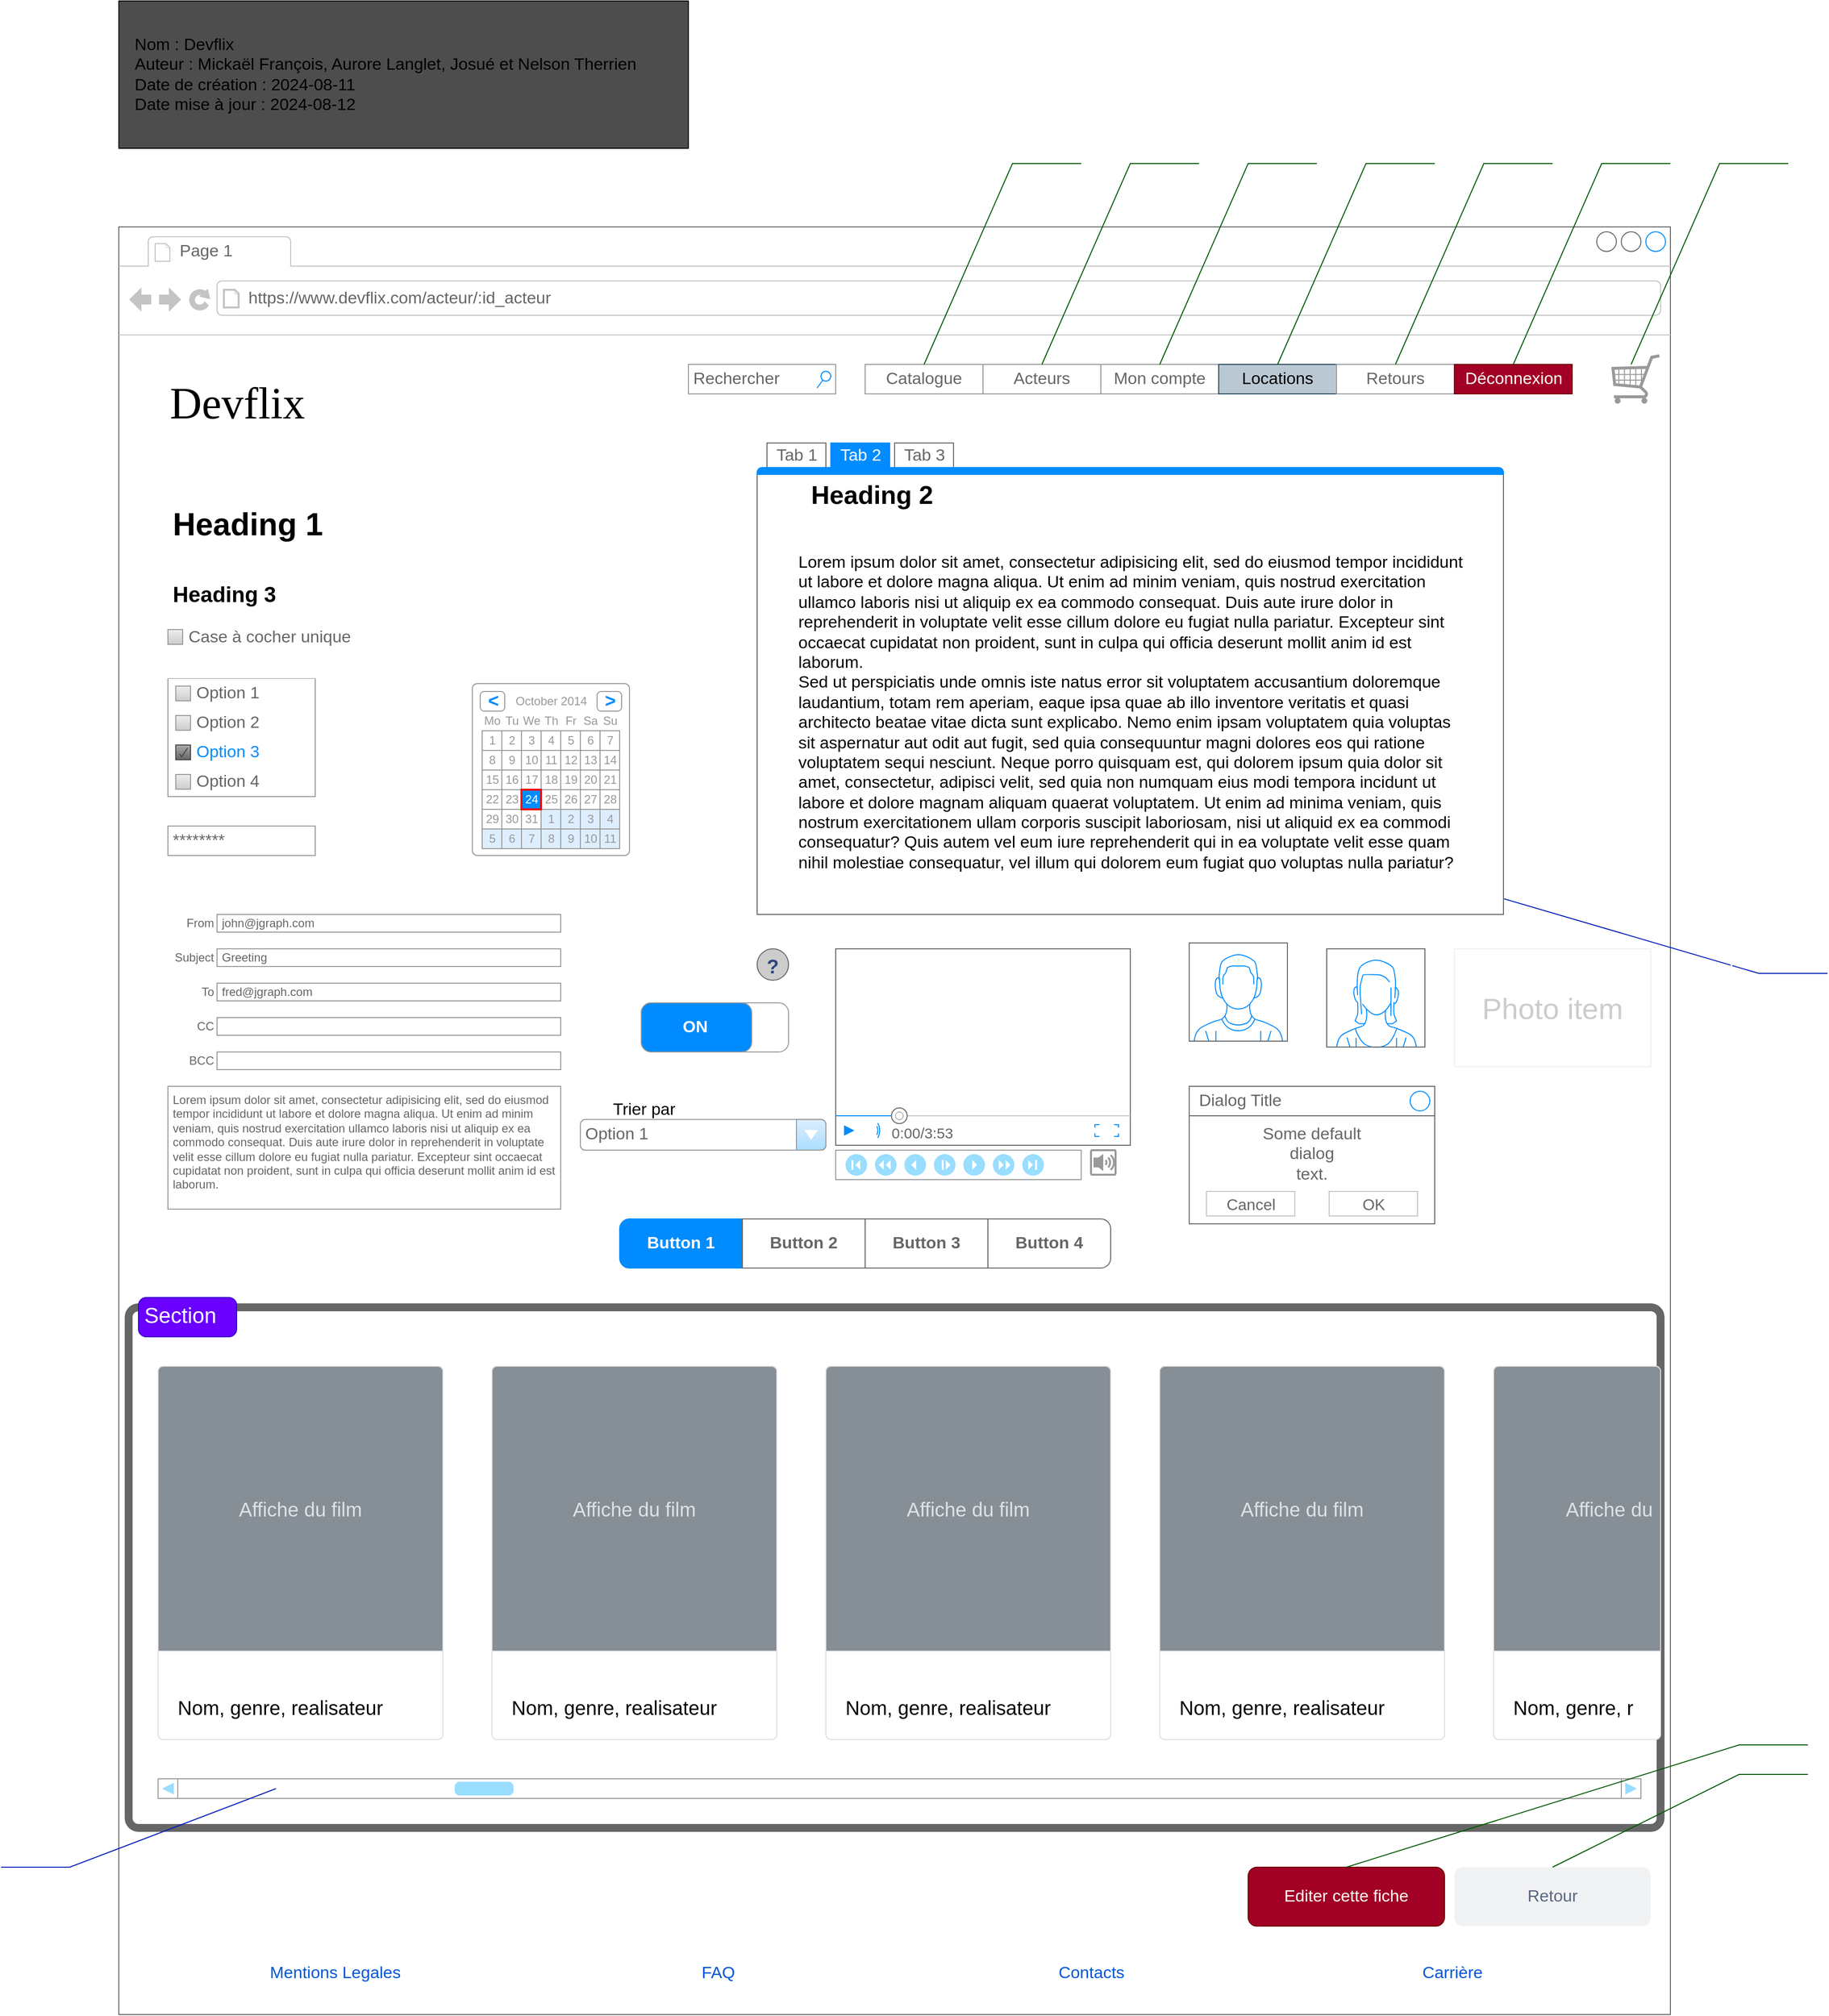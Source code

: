 <mxfile version="24.7.5">
  <diagram name="Page-1" id="BY2GdVJ9Qx3QBZno3a6H">
    <mxGraphModel dx="3034" dy="3536" grid="1" gridSize="10" guides="1" tooltips="1" connect="1" arrows="1" fold="1" page="1" pageScale="1" pageWidth="1600" pageHeight="900" math="0" shadow="0">
      <root>
        <mxCell id="0" />
        <mxCell id="1" parent="0" />
        <mxCell id="Mc8-L0GyPkzgZiNC3ZI8-2" value="" style="group;movable=0;resizable=0;rotatable=0;deletable=0;editable=0;locked=1;connectable=0;" parent="1" vertex="1" connectable="0">
          <mxGeometry x="-1430" y="-1690" width="1580" height="1820" as="geometry" />
        </mxCell>
        <mxCell id="cGPuWbrJMK2eRQ6o65dL-1" value="" style="strokeWidth=1;shadow=0;dashed=0;align=center;html=1;shape=mxgraph.mockup.containers.browserWindow;rSize=0;strokeColor=#666666;strokeColor2=#008cff;strokeColor3=#c4c4c4;mainText=,;recursiveResize=0;container=0;movable=1;resizable=1;rotatable=1;deletable=1;editable=1;locked=0;connectable=1;" parent="Mc8-L0GyPkzgZiNC3ZI8-2" vertex="1">
          <mxGeometry width="1580" height="1820" as="geometry" />
        </mxCell>
        <mxCell id="cGPuWbrJMK2eRQ6o65dL-4" value="Page 1" style="strokeWidth=1;shadow=0;dashed=0;align=center;html=1;shape=mxgraph.mockup.containers.anchor;fontSize=17;fontColor=#666666;align=left;whiteSpace=wrap;" parent="Mc8-L0GyPkzgZiNC3ZI8-2" vertex="1">
          <mxGeometry x="60" y="12" width="110" height="26" as="geometry" />
        </mxCell>
        <mxCell id="cGPuWbrJMK2eRQ6o65dL-5" value="https://www.devflix.com/acteur/:id_acteur" style="strokeWidth=1;shadow=0;dashed=0;align=center;html=1;shape=mxgraph.mockup.containers.anchor;rSize=0;fontSize=17;fontColor=#666666;align=left;" parent="Mc8-L0GyPkzgZiNC3ZI8-2" vertex="1">
          <mxGeometry x="130" y="60" width="340" height="26" as="geometry" />
        </mxCell>
        <mxCell id="cGPuWbrJMK2eRQ6o65dL-2" value="Devflix" style="text;html=1;points=[];align=left;verticalAlign=top;spacingTop=-4;fontSize=45;fontFamily=Verdana;" parent="1" vertex="1">
          <mxGeometry x="-1380" y="-1540" width="340" height="50" as="geometry" />
        </mxCell>
        <mxCell id="cGPuWbrJMK2eRQ6o65dL-13" value="Texte régulier" style="strokeWidth=1;shadow=0;dashed=0;align=left;html=1;shape=mxgraph.mockup.text.callout;linkText=;textSize=17;textColor=#666666;callDir=SE;callStyle=line;fontSize=17;fontColor=#ffffff;align=right;verticalAlign=bottom;strokeColor=#001DBC;fontFamily=Helvetica;fillColor=#0050ef;" parent="1" vertex="1">
          <mxGeometry x="-170" y="-1050" width="480" height="120" as="geometry" />
        </mxCell>
        <mxCell id="cGPuWbrJMK2eRQ6o65dL-15" value="Mentions Legales" style="fillColor=none;strokeColor=none;html=1;fontColor=#0057D8;align=center;verticalAlign=middle;fontStyle=0;fontSize=17;" parent="1" vertex="1">
          <mxGeometry x="-1335" y="50" width="250" height="75" as="geometry" />
        </mxCell>
        <mxCell id="cGPuWbrJMK2eRQ6o65dL-16" value="FAQ" style="fillColor=none;strokeColor=none;html=1;fontColor=#0057D8;align=center;verticalAlign=middle;fontStyle=0;fontSize=17;fontFamily=Helvetica;" parent="1" vertex="1">
          <mxGeometry x="-945" y="50" width="250" height="75" as="geometry" />
        </mxCell>
        <mxCell id="cGPuWbrJMK2eRQ6o65dL-17" value="Contacts" style="fillColor=none;strokeColor=none;html=1;fontColor=#0057D8;align=center;verticalAlign=middle;fontStyle=0;fontSize=17;fontFamily=Helvetica;" parent="1" vertex="1">
          <mxGeometry x="-565" y="50" width="250" height="75" as="geometry" />
        </mxCell>
        <mxCell id="cGPuWbrJMK2eRQ6o65dL-18" value="Carrière&amp;nbsp;" style="fillColor=none;strokeColor=none;html=1;fontColor=#0057D8;align=center;verticalAlign=middle;fontStyle=0;fontSize=17;fontFamily=Helvetica;" parent="1" vertex="1">
          <mxGeometry x="-195" y="50" width="250" height="75" as="geometry" />
        </mxCell>
        <mxCell id="cGPuWbrJMK2eRQ6o65dL-21" value="Retour" style="rounded=1;fillColor=#F1F2F4;strokeColor=none;html=1;whiteSpace=wrap;fontColor=#596780;align=center;verticalAlign=middle;fontStyle=0;fontSize=17;sketch=0;fontFamily=Helvetica;" parent="1" vertex="1">
          <mxGeometry x="-70" y="-20" width="200" height="60" as="geometry" />
        </mxCell>
        <mxCell id="cGPuWbrJMK2eRQ6o65dL-23" value="Editer cette fiche" style="rounded=1;fillColor=#a20025;strokeColor=#6F0000;html=1;whiteSpace=wrap;fontColor=#ffffff;align=center;verticalAlign=middle;fontStyle=0;fontSize=17;sketch=0;fontFamily=Helvetica;" parent="1" vertex="1">
          <mxGeometry x="-280" y="-20" width="200" height="60" as="geometry" />
        </mxCell>
        <mxCell id="cGPuWbrJMK2eRQ6o65dL-25" value="" style="shape=mxgraph.mockup.containers.marginRect;rectMarginTop=10;strokeColor=#666666;strokeWidth=8;rounded=1;arcSize=5;recursiveResize=0;html=1;whiteSpace=wrap;" parent="1" vertex="1">
          <mxGeometry x="-1420" y="-600" width="1560" height="540" as="geometry" />
        </mxCell>
        <mxCell id="cGPuWbrJMK2eRQ6o65dL-26" value="Section" style="shape=rect;strokeColor=#3700CC;fillColor=#6a00ff;strokeWidth=1;dashed=0;rounded=1;arcSize=20;fontSize=22;spacing=2;spacingTop=-2;align=left;autosize=1;spacingLeft=4;resizeWidth=0;resizeHeight=0;perimeter=none;html=1;whiteSpace=wrap;fontColor=#ffffff;" parent="cGPuWbrJMK2eRQ6o65dL-25" vertex="1">
          <mxGeometry x="10" width="100" height="40" as="geometry" />
        </mxCell>
        <mxCell id="cGPuWbrJMK2eRQ6o65dL-27" value="Nom, genre, realisateur" style="html=1;shadow=0;dashed=0;shape=mxgraph.bootstrap.rrect;rSize=5;strokeColor=#DFDFDF;html=1;whiteSpace=wrap;fillColor=#ffffff;fontColor=#000000;verticalAlign=bottom;align=left;spacing=20;fontSize=20;" parent="cGPuWbrJMK2eRQ6o65dL-25" vertex="1">
          <mxGeometry x="30" y="70" width="290" height="380" as="geometry" />
        </mxCell>
        <mxCell id="cGPuWbrJMK2eRQ6o65dL-28" value="Affiche du film" style="html=1;shadow=0;dashed=0;shape=mxgraph.bootstrap.topButton;rSize=5;perimeter=none;whiteSpace=wrap;fillColor=#868E96;strokeColor=#DFDFDF;fontColor=#DEE2E6;resizeWidth=1;fontSize=20;" parent="cGPuWbrJMK2eRQ6o65dL-27" vertex="1">
          <mxGeometry width="290" height="290" relative="1" as="geometry" />
        </mxCell>
        <mxCell id="cGPuWbrJMK2eRQ6o65dL-29" value="Nom, genre, realisateur" style="html=1;shadow=0;dashed=0;shape=mxgraph.bootstrap.rrect;rSize=5;strokeColor=#DFDFDF;html=1;whiteSpace=wrap;fillColor=#ffffff;fontColor=#000000;verticalAlign=bottom;align=left;spacing=20;fontSize=20;" parent="cGPuWbrJMK2eRQ6o65dL-25" vertex="1">
          <mxGeometry x="370" y="70" width="290" height="380" as="geometry" />
        </mxCell>
        <mxCell id="cGPuWbrJMK2eRQ6o65dL-30" value="Affiche du film" style="html=1;shadow=0;dashed=0;shape=mxgraph.bootstrap.topButton;rSize=5;perimeter=none;whiteSpace=wrap;fillColor=#868E96;strokeColor=#DFDFDF;fontColor=#DEE2E6;resizeWidth=1;fontSize=20;" parent="cGPuWbrJMK2eRQ6o65dL-29" vertex="1">
          <mxGeometry width="290" height="290" relative="1" as="geometry" />
        </mxCell>
        <mxCell id="cGPuWbrJMK2eRQ6o65dL-31" value="Nom, genre, r" style="html=1;shadow=0;dashed=0;shape=mxgraph.bootstrap.rrect;rSize=5;strokeColor=#DFDFDF;html=1;whiteSpace=wrap;fillColor=#ffffff;fontColor=#000000;verticalAlign=bottom;align=left;spacing=20;fontSize=20;" parent="cGPuWbrJMK2eRQ6o65dL-25" vertex="1">
          <mxGeometry x="1390" y="70" width="170" height="380" as="geometry" />
        </mxCell>
        <mxCell id="cGPuWbrJMK2eRQ6o65dL-32" value="&amp;nbsp; &amp;nbsp; &amp;nbsp; &amp;nbsp; &amp;nbsp; &amp;nbsp; Affiche du" style="html=1;shadow=0;dashed=0;shape=mxgraph.bootstrap.topButton;rSize=5;perimeter=none;whiteSpace=wrap;fillColor=#868E96;strokeColor=#DFDFDF;fontColor=#DEE2E6;resizeWidth=1;fontSize=20;" parent="cGPuWbrJMK2eRQ6o65dL-31" vertex="1">
          <mxGeometry width="170.0" height="290" relative="1" as="geometry" />
        </mxCell>
        <mxCell id="cGPuWbrJMK2eRQ6o65dL-33" value="Nom, genre, realisateur" style="html=1;shadow=0;dashed=0;shape=mxgraph.bootstrap.rrect;rSize=5;strokeColor=#DFDFDF;html=1;whiteSpace=wrap;fillColor=#ffffff;fontColor=#000000;verticalAlign=bottom;align=left;spacing=20;fontSize=20;" parent="cGPuWbrJMK2eRQ6o65dL-25" vertex="1">
          <mxGeometry x="710" y="70" width="290" height="380" as="geometry" />
        </mxCell>
        <mxCell id="cGPuWbrJMK2eRQ6o65dL-34" value="Affiche du film" style="html=1;shadow=0;dashed=0;shape=mxgraph.bootstrap.topButton;rSize=5;perimeter=none;whiteSpace=wrap;fillColor=#868E96;strokeColor=#DFDFDF;fontColor=#DEE2E6;resizeWidth=1;fontSize=20;" parent="cGPuWbrJMK2eRQ6o65dL-33" vertex="1">
          <mxGeometry width="290" height="290" relative="1" as="geometry" />
        </mxCell>
        <mxCell id="cGPuWbrJMK2eRQ6o65dL-35" value="Nom, genre, realisateur" style="html=1;shadow=0;dashed=0;shape=mxgraph.bootstrap.rrect;rSize=5;strokeColor=#DFDFDF;html=1;whiteSpace=wrap;fillColor=#ffffff;fontColor=#000000;verticalAlign=bottom;align=left;spacing=20;fontSize=20;" parent="cGPuWbrJMK2eRQ6o65dL-25" vertex="1">
          <mxGeometry x="1050" y="70" width="290" height="380" as="geometry" />
        </mxCell>
        <mxCell id="cGPuWbrJMK2eRQ6o65dL-36" value="Affiche du film" style="html=1;shadow=0;dashed=0;shape=mxgraph.bootstrap.topButton;rSize=5;perimeter=none;whiteSpace=wrap;fillColor=#868E96;strokeColor=#DFDFDF;fontColor=#DEE2E6;resizeWidth=1;fontSize=20;" parent="cGPuWbrJMK2eRQ6o65dL-35" vertex="1">
          <mxGeometry width="290" height="290" relative="1" as="geometry" />
        </mxCell>
        <mxCell id="cGPuWbrJMK2eRQ6o65dL-48" value="" style="verticalLabelPosition=bottom;shadow=0;dashed=0;align=center;html=1;verticalAlign=top;strokeWidth=1;shape=mxgraph.mockup.navigation.scrollBar;strokeColor=#999999;barPos=20;fillColor2=#99ddff;strokeColor2=none;" parent="cGPuWbrJMK2eRQ6o65dL-25" vertex="1">
          <mxGeometry x="30" y="490" width="1510" height="151" as="geometry" />
        </mxCell>
        <mxCell id="cGPuWbrJMK2eRQ6o65dL-40" value="C8" style="strokeWidth=1;shadow=0;dashed=0;align=center;html=1;shape=mxgraph.mockup.text.callout;linkText=;textSize=17;textColor=#666666;callDir=NE;callStyle=line;fontSize=17;align=right;verticalAlign=top;strokeColor=#005700;fillColor=#008a00;fontColor=#ffffff;" parent="1" vertex="1">
          <mxGeometry x="30" y="-140" width="260" height="120" as="geometry" />
        </mxCell>
        <mxCell id="cGPuWbrJMK2eRQ6o65dL-41" value="C36" style="strokeWidth=1;shadow=0;dashed=0;align=center;html=1;shape=mxgraph.mockup.text.callout;linkText=;textSize=17;textColor=#666666;callDir=NE;callStyle=line;fontSize=17;align=right;verticalAlign=top;strokeColor=#005700;fillColor=#008a00;fontColor=#ffffff;" parent="1" vertex="1">
          <mxGeometry x="-180" y="-170" width="470" height="150" as="geometry" />
        </mxCell>
        <mxCell id="cGPuWbrJMK2eRQ6o65dL-44" value="Scrolling&lt;div&gt;horizontale&amp;nbsp;&lt;/div&gt;" style="strokeWidth=1;shadow=0;dashed=0;align=center;html=1;shape=mxgraph.mockup.text.callout;linkText=;textSize=17;textColor=#666666;callDir=SW;callStyle=line;fontSize=17;fontColor=#ffffff;align=left;verticalAlign=bottom;strokeColor=#001DBC;fillColor=#0050ef;" parent="1" vertex="1">
          <mxGeometry x="-1550" y="-100" width="280" height="80" as="geometry" />
        </mxCell>
        <mxCell id="cGPuWbrJMK2eRQ6o65dL-46" value="&lt;font style=&quot;font-size: 32px;&quot;&gt;Heading 1&lt;/font&gt;" style="text;align=left;fontStyle=1;verticalAlign=middle;spacingLeft=3;spacingRight=3;strokeColor=none;rotatable=0;points=[[0,0.5],[1,0.5]];portConstraint=eastwest;html=1;fontSize=26;" parent="1" vertex="1">
          <mxGeometry x="-1380" y="-1400" width="230" height="26" as="geometry" />
        </mxCell>
        <mxCell id="cGPuWbrJMK2eRQ6o65dL-47" value="&lt;font style=&quot;font-size: 22px;&quot;&gt;Heading 3&lt;/font&gt;" style="text;align=left;fontStyle=1;verticalAlign=middle;spacingLeft=3;spacingRight=3;strokeColor=none;rotatable=0;points=[[0,0.5],[1,0.5]];portConstraint=eastwest;html=1;fontSize=26;" parent="1" vertex="1">
          <mxGeometry x="-1380" y="-1330" width="230" height="26" as="geometry" />
        </mxCell>
        <mxCell id="cGPuWbrJMK2eRQ6o65dL-51" value="Case à cocher unique" style="strokeWidth=1;shadow=0;dashed=0;align=center;html=1;shape=mxgraph.mockup.forms.rrect;rSize=0;fillColor=#eeeeee;strokeColor=#999999;gradientColor=#cccccc;align=left;spacingLeft=4;fontSize=17;fontColor=#666666;labelPosition=right;" parent="1" vertex="1">
          <mxGeometry x="-1380" y="-1280" width="15" height="15" as="geometry" />
        </mxCell>
        <mxCell id="cGPuWbrJMK2eRQ6o65dL-53" value="" style="swimlane;strokeColor=#999999;swimlaneFillColor=#FFFFFF;fillColor=#ffffff;fontColor=#666666;fontStyle=0;childLayout=stackLayout;horizontal=1;startSize=0;horizontalStack=0;resizeParent=1;resizeParentMax=0;resizeLast=0;collapsible=0;marginBottom=0;whiteSpace=wrap;html=1;" parent="1" vertex="1">
          <mxGeometry x="-1380" y="-1230" width="150" height="120" as="geometry" />
        </mxCell>
        <mxCell id="cGPuWbrJMK2eRQ6o65dL-54" value="Option 1" style="text;strokeColor=none;align=left;verticalAlign=middle;spacingLeft=27;spacingRight=10;overflow=hidden;points=[[0,0.5],[1,0.5]];portConstraint=eastwest;rotatable=0;whiteSpace=wrap;html=1;fillColor=none;fontColor=inherit;fontSize=17;" parent="cGPuWbrJMK2eRQ6o65dL-53" vertex="1">
          <mxGeometry width="150" height="30" as="geometry" />
        </mxCell>
        <mxCell id="cGPuWbrJMK2eRQ6o65dL-55" value="" style="resizable=0;fillColor=#EEEEEE;strokeColor=#999999;gradientColor=#cccccc;html=1;" parent="cGPuWbrJMK2eRQ6o65dL-54" vertex="1">
          <mxGeometry y="0.5" width="15" height="15" relative="1" as="geometry">
            <mxPoint x="8" y="-7.5" as="offset" />
          </mxGeometry>
        </mxCell>
        <mxCell id="cGPuWbrJMK2eRQ6o65dL-56" value="Option 2" style="text;strokeColor=none;align=left;verticalAlign=middle;spacingLeft=27;spacingRight=10;overflow=hidden;points=[[0,0.5],[1,0.5]];portConstraint=eastwest;rotatable=0;whiteSpace=wrap;html=1;rSize=5;fillColor=none;fontColor=inherit;fontSize=17;" parent="cGPuWbrJMK2eRQ6o65dL-53" vertex="1">
          <mxGeometry y="30" width="150" height="30" as="geometry" />
        </mxCell>
        <mxCell id="cGPuWbrJMK2eRQ6o65dL-57" value="" style="resizable=0;fillColor=#EEEEEE;strokeColor=#999999;gradientColor=#cccccc;html=1;" parent="cGPuWbrJMK2eRQ6o65dL-56" vertex="1">
          <mxGeometry y="0.5" width="15" height="15" relative="1" as="geometry">
            <mxPoint x="8" y="-7.5" as="offset" />
          </mxGeometry>
        </mxCell>
        <mxCell id="cGPuWbrJMK2eRQ6o65dL-58" value="Option 3" style="text;strokeColor=none;align=left;verticalAlign=middle;spacingLeft=27;spacingRight=10;overflow=hidden;points=[[0,0.5],[1,0.5]];portConstraint=eastwest;rotatable=0;whiteSpace=wrap;html=1;rSize=5;fillColor=none;fontColor=#008CFF;fontSize=17;" parent="cGPuWbrJMK2eRQ6o65dL-53" vertex="1">
          <mxGeometry y="60" width="150" height="30" as="geometry" />
        </mxCell>
        <mxCell id="cGPuWbrJMK2eRQ6o65dL-59" value="" style="shape=mxgraph.mockup.forms.checkbox;resizable=0;fillColor=#AAAAAA;gradientColor=#666666;strokeColor=#444444;html=1;" parent="cGPuWbrJMK2eRQ6o65dL-58" vertex="1">
          <mxGeometry y="0.5" width="15" height="15" relative="1" as="geometry">
            <mxPoint x="8" y="-7.5" as="offset" />
          </mxGeometry>
        </mxCell>
        <mxCell id="cGPuWbrJMK2eRQ6o65dL-60" value="Option 4" style="text;strokeColor=none;align=left;verticalAlign=middle;spacingLeft=27;spacingRight=10;overflow=hidden;points=[[0,0.5],[1,0.5]];portConstraint=eastwest;rotatable=0;whiteSpace=wrap;html=1;fillColor=none;fontColor=inherit;fontSize=17;" parent="cGPuWbrJMK2eRQ6o65dL-53" vertex="1">
          <mxGeometry y="90" width="150" height="30" as="geometry" />
        </mxCell>
        <mxCell id="cGPuWbrJMK2eRQ6o65dL-61" value="" style="resizable=0;fillColor=#EEEEEE;strokeColor=#999999;gradientColor=#cccccc;html=1;" parent="cGPuWbrJMK2eRQ6o65dL-60" vertex="1">
          <mxGeometry y="0.5" width="15" height="15" relative="1" as="geometry">
            <mxPoint x="8" y="-7.5" as="offset" />
          </mxGeometry>
        </mxCell>
        <mxCell id="cGPuWbrJMK2eRQ6o65dL-62" value="********" style="strokeWidth=1;shadow=0;dashed=0;align=center;html=1;shape=mxgraph.mockup.forms.pwField;strokeColor=#999999;mainText=;align=left;fontColor=#666666;fontSize=17;spacingLeft=3;" parent="1" vertex="1">
          <mxGeometry x="-1380" y="-1080" width="150" height="30" as="geometry" />
        </mxCell>
        <mxCell id="cGPuWbrJMK2eRQ6o65dL-78" value="" style="strokeWidth=1;shadow=0;dashed=0;align=center;html=1;shape=mxgraph.mockup.forms.rrect;rSize=5;strokeColor=#999999;fillColor=#ffffff;" parent="1" vertex="1">
          <mxGeometry x="-1070" y="-1225" width="160" height="175" as="geometry" />
        </mxCell>
        <mxCell id="cGPuWbrJMK2eRQ6o65dL-79" value="October 2014" style="strokeWidth=1;shadow=0;dashed=0;align=center;html=1;shape=mxgraph.mockup.forms.anchor;fontColor=#999999;" parent="cGPuWbrJMK2eRQ6o65dL-78" vertex="1">
          <mxGeometry x="30" y="8" width="100" height="20" as="geometry" />
        </mxCell>
        <mxCell id="cGPuWbrJMK2eRQ6o65dL-80" value="&lt;" style="strokeWidth=1;shadow=0;dashed=0;align=center;html=1;shape=mxgraph.mockup.forms.rrect;rSize=4;strokeColor=#999999;fontColor=#008cff;fontSize=19;fontStyle=1;" parent="cGPuWbrJMK2eRQ6o65dL-78" vertex="1">
          <mxGeometry x="8" y="8" width="25" height="20" as="geometry" />
        </mxCell>
        <mxCell id="cGPuWbrJMK2eRQ6o65dL-81" value="&gt;" style="strokeWidth=1;shadow=0;dashed=0;align=center;html=1;shape=mxgraph.mockup.forms.rrect;rSize=4;strokeColor=#999999;fontColor=#008cff;fontSize=19;fontStyle=1;" parent="cGPuWbrJMK2eRQ6o65dL-78" vertex="1">
          <mxGeometry x="127" y="8" width="25" height="20" as="geometry" />
        </mxCell>
        <mxCell id="cGPuWbrJMK2eRQ6o65dL-82" value="Mo" style="strokeWidth=1;shadow=0;dashed=0;align=center;html=1;shape=mxgraph.mockup.forms.anchor;fontColor=#999999;" parent="cGPuWbrJMK2eRQ6o65dL-78" vertex="1">
          <mxGeometry x="10" y="28" width="20" height="20" as="geometry" />
        </mxCell>
        <mxCell id="cGPuWbrJMK2eRQ6o65dL-83" value="Tu" style="strokeWidth=1;shadow=0;dashed=0;align=center;html=1;shape=mxgraph.mockup.forms.anchor;fontColor=#999999;" parent="cGPuWbrJMK2eRQ6o65dL-78" vertex="1">
          <mxGeometry x="30" y="28" width="20" height="20" as="geometry" />
        </mxCell>
        <mxCell id="cGPuWbrJMK2eRQ6o65dL-84" value="We" style="strokeWidth=1;shadow=0;dashed=0;align=center;html=1;shape=mxgraph.mockup.forms.anchor;fontColor=#999999;" parent="cGPuWbrJMK2eRQ6o65dL-78" vertex="1">
          <mxGeometry x="50" y="28" width="20" height="20" as="geometry" />
        </mxCell>
        <mxCell id="cGPuWbrJMK2eRQ6o65dL-85" value="Th" style="strokeWidth=1;shadow=0;dashed=0;align=center;html=1;shape=mxgraph.mockup.forms.anchor;fontColor=#999999;" parent="cGPuWbrJMK2eRQ6o65dL-78" vertex="1">
          <mxGeometry x="70" y="28" width="20" height="20" as="geometry" />
        </mxCell>
        <mxCell id="cGPuWbrJMK2eRQ6o65dL-86" value="Fr" style="strokeWidth=1;shadow=0;dashed=0;align=center;html=1;shape=mxgraph.mockup.forms.anchor;fontColor=#999999;" parent="cGPuWbrJMK2eRQ6o65dL-78" vertex="1">
          <mxGeometry x="90" y="28" width="20" height="20" as="geometry" />
        </mxCell>
        <mxCell id="cGPuWbrJMK2eRQ6o65dL-87" value="Sa" style="strokeWidth=1;shadow=0;dashed=0;align=center;html=1;shape=mxgraph.mockup.forms.anchor;fontColor=#999999;" parent="cGPuWbrJMK2eRQ6o65dL-78" vertex="1">
          <mxGeometry x="110" y="28" width="20" height="20" as="geometry" />
        </mxCell>
        <mxCell id="cGPuWbrJMK2eRQ6o65dL-88" value="Su" style="strokeWidth=1;shadow=0;dashed=0;align=center;html=1;shape=mxgraph.mockup.forms.anchor;fontColor=#999999;" parent="cGPuWbrJMK2eRQ6o65dL-78" vertex="1">
          <mxGeometry x="130" y="28" width="20" height="20" as="geometry" />
        </mxCell>
        <mxCell id="cGPuWbrJMK2eRQ6o65dL-89" value="1" style="strokeWidth=1;shadow=0;dashed=0;align=center;html=1;shape=mxgraph.mockup.forms.rrect;rSize=0;strokeColor=#999999;fontColor=#999999;" parent="cGPuWbrJMK2eRQ6o65dL-78" vertex="1">
          <mxGeometry x="10" y="48" width="20" height="20" as="geometry" />
        </mxCell>
        <mxCell id="cGPuWbrJMK2eRQ6o65dL-90" value="2" style="strokeWidth=1;shadow=0;dashed=0;align=center;html=1;shape=mxgraph.mockup.forms.rrect;rSize=0;strokeColor=#999999;fontColor=#999999;" parent="cGPuWbrJMK2eRQ6o65dL-78" vertex="1">
          <mxGeometry x="30" y="48" width="20" height="20" as="geometry" />
        </mxCell>
        <mxCell id="cGPuWbrJMK2eRQ6o65dL-91" value="3" style="strokeWidth=1;shadow=0;dashed=0;align=center;html=1;shape=mxgraph.mockup.forms.rrect;rSize=0;strokeColor=#999999;fontColor=#999999;" parent="cGPuWbrJMK2eRQ6o65dL-78" vertex="1">
          <mxGeometry x="50" y="48" width="20" height="20" as="geometry" />
        </mxCell>
        <mxCell id="cGPuWbrJMK2eRQ6o65dL-92" value="4" style="strokeWidth=1;shadow=0;dashed=0;align=center;html=1;shape=mxgraph.mockup.forms.rrect;rSize=0;strokeColor=#999999;fontColor=#999999;" parent="cGPuWbrJMK2eRQ6o65dL-78" vertex="1">
          <mxGeometry x="70" y="48" width="20" height="20" as="geometry" />
        </mxCell>
        <mxCell id="cGPuWbrJMK2eRQ6o65dL-93" value="5" style="strokeWidth=1;shadow=0;dashed=0;align=center;html=1;shape=mxgraph.mockup.forms.rrect;rSize=0;strokeColor=#999999;fontColor=#999999;" parent="cGPuWbrJMK2eRQ6o65dL-78" vertex="1">
          <mxGeometry x="90" y="48" width="20" height="20" as="geometry" />
        </mxCell>
        <mxCell id="cGPuWbrJMK2eRQ6o65dL-94" value="6" style="strokeWidth=1;shadow=0;dashed=0;align=center;html=1;shape=mxgraph.mockup.forms.rrect;rSize=0;strokeColor=#999999;fontColor=#999999;" parent="cGPuWbrJMK2eRQ6o65dL-78" vertex="1">
          <mxGeometry x="110" y="48" width="20" height="20" as="geometry" />
        </mxCell>
        <mxCell id="cGPuWbrJMK2eRQ6o65dL-95" value="7" style="strokeWidth=1;shadow=0;dashed=0;align=center;html=1;shape=mxgraph.mockup.forms.rrect;rSize=0;strokeColor=#999999;fontColor=#999999;" parent="cGPuWbrJMK2eRQ6o65dL-78" vertex="1">
          <mxGeometry x="130" y="48" width="20" height="20" as="geometry" />
        </mxCell>
        <mxCell id="cGPuWbrJMK2eRQ6o65dL-96" value="8" style="strokeWidth=1;shadow=0;dashed=0;align=center;html=1;shape=mxgraph.mockup.forms.rrect;rSize=0;strokeColor=#999999;fontColor=#999999;" parent="cGPuWbrJMK2eRQ6o65dL-78" vertex="1">
          <mxGeometry x="10" y="68" width="20" height="20" as="geometry" />
        </mxCell>
        <mxCell id="cGPuWbrJMK2eRQ6o65dL-97" value="9" style="strokeWidth=1;shadow=0;dashed=0;align=center;html=1;shape=mxgraph.mockup.forms.rrect;rSize=0;strokeColor=#999999;fontColor=#999999;" parent="cGPuWbrJMK2eRQ6o65dL-78" vertex="1">
          <mxGeometry x="30" y="68" width="20" height="20" as="geometry" />
        </mxCell>
        <mxCell id="cGPuWbrJMK2eRQ6o65dL-98" value="10" style="strokeWidth=1;shadow=0;dashed=0;align=center;html=1;shape=mxgraph.mockup.forms.rrect;rSize=0;strokeColor=#999999;fontColor=#999999;" parent="cGPuWbrJMK2eRQ6o65dL-78" vertex="1">
          <mxGeometry x="50" y="68" width="20" height="20" as="geometry" />
        </mxCell>
        <mxCell id="cGPuWbrJMK2eRQ6o65dL-99" value="11" style="strokeWidth=1;shadow=0;dashed=0;align=center;html=1;shape=mxgraph.mockup.forms.rrect;rSize=0;strokeColor=#999999;fontColor=#999999;" parent="cGPuWbrJMK2eRQ6o65dL-78" vertex="1">
          <mxGeometry x="70" y="68" width="20" height="20" as="geometry" />
        </mxCell>
        <mxCell id="cGPuWbrJMK2eRQ6o65dL-100" value="12" style="strokeWidth=1;shadow=0;dashed=0;align=center;html=1;shape=mxgraph.mockup.forms.rrect;rSize=0;strokeColor=#999999;fontColor=#999999;" parent="cGPuWbrJMK2eRQ6o65dL-78" vertex="1">
          <mxGeometry x="90" y="68" width="20" height="20" as="geometry" />
        </mxCell>
        <mxCell id="cGPuWbrJMK2eRQ6o65dL-101" value="13" style="strokeWidth=1;shadow=0;dashed=0;align=center;html=1;shape=mxgraph.mockup.forms.rrect;rSize=0;strokeColor=#999999;fontColor=#999999;" parent="cGPuWbrJMK2eRQ6o65dL-78" vertex="1">
          <mxGeometry x="110" y="68" width="20" height="20" as="geometry" />
        </mxCell>
        <mxCell id="cGPuWbrJMK2eRQ6o65dL-102" value="14" style="strokeWidth=1;shadow=0;dashed=0;align=center;html=1;shape=mxgraph.mockup.forms.rrect;rSize=0;strokeColor=#999999;fontColor=#999999;" parent="cGPuWbrJMK2eRQ6o65dL-78" vertex="1">
          <mxGeometry x="130" y="68" width="20" height="20" as="geometry" />
        </mxCell>
        <mxCell id="cGPuWbrJMK2eRQ6o65dL-103" value="15" style="strokeWidth=1;shadow=0;dashed=0;align=center;html=1;shape=mxgraph.mockup.forms.rrect;rSize=0;strokeColor=#999999;fontColor=#999999;" parent="cGPuWbrJMK2eRQ6o65dL-78" vertex="1">
          <mxGeometry x="10" y="88" width="20" height="20" as="geometry" />
        </mxCell>
        <mxCell id="cGPuWbrJMK2eRQ6o65dL-104" value="16" style="strokeWidth=1;shadow=0;dashed=0;align=center;html=1;shape=mxgraph.mockup.forms.rrect;rSize=0;strokeColor=#999999;fontColor=#999999;" parent="cGPuWbrJMK2eRQ6o65dL-78" vertex="1">
          <mxGeometry x="30" y="88" width="20" height="20" as="geometry" />
        </mxCell>
        <mxCell id="cGPuWbrJMK2eRQ6o65dL-105" value="17" style="strokeWidth=1;shadow=0;dashed=0;align=center;html=1;shape=mxgraph.mockup.forms.rrect;rSize=0;strokeColor=#999999;fontColor=#999999;" parent="cGPuWbrJMK2eRQ6o65dL-78" vertex="1">
          <mxGeometry x="50" y="88" width="20" height="20" as="geometry" />
        </mxCell>
        <mxCell id="cGPuWbrJMK2eRQ6o65dL-106" value="18" style="strokeWidth=1;shadow=0;dashed=0;align=center;html=1;shape=mxgraph.mockup.forms.rrect;rSize=0;strokeColor=#999999;fontColor=#999999;" parent="cGPuWbrJMK2eRQ6o65dL-78" vertex="1">
          <mxGeometry x="70" y="88" width="20" height="20" as="geometry" />
        </mxCell>
        <mxCell id="cGPuWbrJMK2eRQ6o65dL-107" value="19" style="strokeWidth=1;shadow=0;dashed=0;align=center;html=1;shape=mxgraph.mockup.forms.rrect;rSize=0;strokeColor=#999999;fontColor=#999999;" parent="cGPuWbrJMK2eRQ6o65dL-78" vertex="1">
          <mxGeometry x="90" y="88" width="20" height="20" as="geometry" />
        </mxCell>
        <mxCell id="cGPuWbrJMK2eRQ6o65dL-108" value="20" style="strokeWidth=1;shadow=0;dashed=0;align=center;html=1;shape=mxgraph.mockup.forms.rrect;rSize=0;strokeColor=#999999;fontColor=#999999;" parent="cGPuWbrJMK2eRQ6o65dL-78" vertex="1">
          <mxGeometry x="110" y="88" width="20" height="20" as="geometry" />
        </mxCell>
        <mxCell id="cGPuWbrJMK2eRQ6o65dL-109" value="21" style="strokeWidth=1;shadow=0;dashed=0;align=center;html=1;shape=mxgraph.mockup.forms.rrect;rSize=0;strokeColor=#999999;fontColor=#999999;" parent="cGPuWbrJMK2eRQ6o65dL-78" vertex="1">
          <mxGeometry x="130" y="88" width="20" height="20" as="geometry" />
        </mxCell>
        <mxCell id="cGPuWbrJMK2eRQ6o65dL-110" value="22" style="strokeWidth=1;shadow=0;dashed=0;align=center;html=1;shape=mxgraph.mockup.forms.rrect;rSize=0;strokeColor=#999999;fontColor=#999999;" parent="cGPuWbrJMK2eRQ6o65dL-78" vertex="1">
          <mxGeometry x="10" y="108" width="20" height="20" as="geometry" />
        </mxCell>
        <mxCell id="cGPuWbrJMK2eRQ6o65dL-111" value="23" style="strokeWidth=1;shadow=0;dashed=0;align=center;html=1;shape=mxgraph.mockup.forms.rrect;rSize=0;strokeColor=#999999;fontColor=#999999;" parent="cGPuWbrJMK2eRQ6o65dL-78" vertex="1">
          <mxGeometry x="30" y="108" width="20" height="20" as="geometry" />
        </mxCell>
        <mxCell id="cGPuWbrJMK2eRQ6o65dL-112" value="25" style="strokeWidth=1;shadow=0;dashed=0;align=center;html=1;shape=mxgraph.mockup.forms.rrect;rSize=0;strokeColor=#999999;fontColor=#999999;" parent="cGPuWbrJMK2eRQ6o65dL-78" vertex="1">
          <mxGeometry x="70" y="108" width="20" height="20" as="geometry" />
        </mxCell>
        <mxCell id="cGPuWbrJMK2eRQ6o65dL-113" value="26" style="strokeWidth=1;shadow=0;dashed=0;align=center;html=1;shape=mxgraph.mockup.forms.rrect;rSize=0;strokeColor=#999999;fontColor=#999999;" parent="cGPuWbrJMK2eRQ6o65dL-78" vertex="1">
          <mxGeometry x="90" y="108" width="20" height="20" as="geometry" />
        </mxCell>
        <mxCell id="cGPuWbrJMK2eRQ6o65dL-114" value="27" style="strokeWidth=1;shadow=0;dashed=0;align=center;html=1;shape=mxgraph.mockup.forms.rrect;rSize=0;strokeColor=#999999;fontColor=#999999;" parent="cGPuWbrJMK2eRQ6o65dL-78" vertex="1">
          <mxGeometry x="110" y="108" width="20" height="20" as="geometry" />
        </mxCell>
        <mxCell id="cGPuWbrJMK2eRQ6o65dL-115" value="28" style="strokeWidth=1;shadow=0;dashed=0;align=center;html=1;shape=mxgraph.mockup.forms.rrect;rSize=0;strokeColor=#999999;fontColor=#999999;" parent="cGPuWbrJMK2eRQ6o65dL-78" vertex="1">
          <mxGeometry x="130" y="108" width="20" height="20" as="geometry" />
        </mxCell>
        <mxCell id="cGPuWbrJMK2eRQ6o65dL-116" value="29" style="strokeWidth=1;shadow=0;dashed=0;align=center;html=1;shape=mxgraph.mockup.forms.rrect;rSize=0;strokeColor=#999999;fontColor=#999999;" parent="cGPuWbrJMK2eRQ6o65dL-78" vertex="1">
          <mxGeometry x="10" y="128" width="20" height="20" as="geometry" />
        </mxCell>
        <mxCell id="cGPuWbrJMK2eRQ6o65dL-117" value="30" style="strokeWidth=1;shadow=0;dashed=0;align=center;html=1;shape=mxgraph.mockup.forms.rrect;rSize=0;strokeColor=#999999;fontColor=#999999;" parent="cGPuWbrJMK2eRQ6o65dL-78" vertex="1">
          <mxGeometry x="30" y="128" width="20" height="20" as="geometry" />
        </mxCell>
        <mxCell id="cGPuWbrJMK2eRQ6o65dL-118" value="31" style="strokeWidth=1;shadow=0;dashed=0;align=center;html=1;shape=mxgraph.mockup.forms.rrect;rSize=0;strokeColor=#999999;fontColor=#999999;" parent="cGPuWbrJMK2eRQ6o65dL-78" vertex="1">
          <mxGeometry x="50" y="128" width="20" height="20" as="geometry" />
        </mxCell>
        <mxCell id="cGPuWbrJMK2eRQ6o65dL-119" value="1" style="strokeWidth=1;shadow=0;dashed=0;align=center;html=1;shape=mxgraph.mockup.forms.rrect;rSize=0;strokeColor=#999999;fontColor=#999999;fillColor=#ddeeff;" parent="cGPuWbrJMK2eRQ6o65dL-78" vertex="1">
          <mxGeometry x="70" y="128" width="20" height="20" as="geometry" />
        </mxCell>
        <mxCell id="cGPuWbrJMK2eRQ6o65dL-120" value="2" style="strokeWidth=1;shadow=0;dashed=0;align=center;html=1;shape=mxgraph.mockup.forms.rrect;rSize=0;strokeColor=#999999;fontColor=#999999;fillColor=#ddeeff;" parent="cGPuWbrJMK2eRQ6o65dL-78" vertex="1">
          <mxGeometry x="90" y="128" width="20" height="20" as="geometry" />
        </mxCell>
        <mxCell id="cGPuWbrJMK2eRQ6o65dL-121" value="3" style="strokeWidth=1;shadow=0;dashed=0;align=center;html=1;shape=mxgraph.mockup.forms.rrect;rSize=0;strokeColor=#999999;fontColor=#999999;fillColor=#ddeeff;" parent="cGPuWbrJMK2eRQ6o65dL-78" vertex="1">
          <mxGeometry x="110" y="128" width="20" height="20" as="geometry" />
        </mxCell>
        <mxCell id="cGPuWbrJMK2eRQ6o65dL-122" value="4" style="strokeWidth=1;shadow=0;dashed=0;align=center;html=1;shape=mxgraph.mockup.forms.rrect;rSize=0;strokeColor=#999999;fontColor=#999999;fillColor=#ddeeff;" parent="cGPuWbrJMK2eRQ6o65dL-78" vertex="1">
          <mxGeometry x="130" y="128" width="20" height="20" as="geometry" />
        </mxCell>
        <mxCell id="cGPuWbrJMK2eRQ6o65dL-123" value="5" style="strokeWidth=1;shadow=0;dashed=0;align=center;html=1;shape=mxgraph.mockup.forms.rrect;rSize=0;strokeColor=#999999;fontColor=#999999;fillColor=#ddeeff;" parent="cGPuWbrJMK2eRQ6o65dL-78" vertex="1">
          <mxGeometry x="10" y="148" width="20" height="20" as="geometry" />
        </mxCell>
        <mxCell id="cGPuWbrJMK2eRQ6o65dL-124" value="6" style="strokeWidth=1;shadow=0;dashed=0;align=center;html=1;shape=mxgraph.mockup.forms.rrect;rSize=0;strokeColor=#999999;fontColor=#999999;fillColor=#ddeeff;" parent="cGPuWbrJMK2eRQ6o65dL-78" vertex="1">
          <mxGeometry x="30" y="148" width="20" height="20" as="geometry" />
        </mxCell>
        <mxCell id="cGPuWbrJMK2eRQ6o65dL-125" value="7" style="strokeWidth=1;shadow=0;dashed=0;align=center;html=1;shape=mxgraph.mockup.forms.rrect;rSize=0;strokeColor=#999999;fontColor=#999999;fillColor=#ddeeff;" parent="cGPuWbrJMK2eRQ6o65dL-78" vertex="1">
          <mxGeometry x="50" y="148" width="20" height="20" as="geometry" />
        </mxCell>
        <mxCell id="cGPuWbrJMK2eRQ6o65dL-126" value="8" style="strokeWidth=1;shadow=0;dashed=0;align=center;html=1;shape=mxgraph.mockup.forms.rrect;rSize=0;strokeColor=#999999;fontColor=#999999;fillColor=#ddeeff;" parent="cGPuWbrJMK2eRQ6o65dL-78" vertex="1">
          <mxGeometry x="70" y="148" width="20" height="20" as="geometry" />
        </mxCell>
        <mxCell id="cGPuWbrJMK2eRQ6o65dL-127" value="9" style="strokeWidth=1;shadow=0;dashed=0;align=center;html=1;shape=mxgraph.mockup.forms.rrect;rSize=0;strokeColor=#999999;fontColor=#999999;fillColor=#ddeeff;" parent="cGPuWbrJMK2eRQ6o65dL-78" vertex="1">
          <mxGeometry x="90" y="148" width="20" height="20" as="geometry" />
        </mxCell>
        <mxCell id="cGPuWbrJMK2eRQ6o65dL-128" value="10" style="strokeWidth=1;shadow=0;dashed=0;align=center;html=1;shape=mxgraph.mockup.forms.rrect;rSize=0;strokeColor=#999999;fontColor=#999999;fillColor=#ddeeff;" parent="cGPuWbrJMK2eRQ6o65dL-78" vertex="1">
          <mxGeometry x="110" y="148" width="20" height="20" as="geometry" />
        </mxCell>
        <mxCell id="cGPuWbrJMK2eRQ6o65dL-129" value="11" style="strokeWidth=1;shadow=0;dashed=0;align=center;html=1;shape=mxgraph.mockup.forms.rrect;rSize=0;strokeColor=#999999;fontColor=#999999;fillColor=#ddeeff;" parent="cGPuWbrJMK2eRQ6o65dL-78" vertex="1">
          <mxGeometry x="130" y="148" width="20" height="20" as="geometry" />
        </mxCell>
        <mxCell id="cGPuWbrJMK2eRQ6o65dL-130" value="24" style="strokeWidth=1;shadow=0;dashed=0;align=center;html=1;shape=mxgraph.mockup.forms.rrect;rSize=0;strokeColor=#ff0000;fontColor=#ffffff;strokeWidth=2;fillColor=#008cff;" parent="cGPuWbrJMK2eRQ6o65dL-78" vertex="1">
          <mxGeometry x="50" y="108" width="20" height="20" as="geometry" />
        </mxCell>
        <mxCell id="cGPuWbrJMK2eRQ6o65dL-131" value="From" style="strokeWidth=1;shadow=0;dashed=0;align=center;html=1;shape=mxgraph.mockup.forms.anchor;align=right;spacingRight=2;fontColor=#666666;" parent="1" vertex="1">
          <mxGeometry x="-1380" y="-990" width="50" height="18" as="geometry" />
        </mxCell>
        <mxCell id="cGPuWbrJMK2eRQ6o65dL-132" value="john@jgraph.com" style="strokeWidth=1;shadow=0;dashed=0;align=center;html=1;shape=mxgraph.mockup.forms.rrect;fillColor=#ffffff;rSize=0;fontColor=#666666;align=left;spacingLeft=3;strokeColor=#999999;" parent="1" vertex="1">
          <mxGeometry x="-1330" y="-990" width="350" height="18" as="geometry" />
        </mxCell>
        <mxCell id="cGPuWbrJMK2eRQ6o65dL-133" value="Subject" style="strokeWidth=1;shadow=0;dashed=0;align=center;html=1;shape=mxgraph.mockup.forms.anchor;align=right;spacingRight=2;fontColor=#666666;" parent="1" vertex="1">
          <mxGeometry x="-1380" y="-955" width="50" height="18" as="geometry" />
        </mxCell>
        <mxCell id="cGPuWbrJMK2eRQ6o65dL-134" value="Greeting" style="strokeWidth=1;shadow=0;dashed=0;align=center;html=1;shape=mxgraph.mockup.forms.rrect;fillColor=#ffffff;rSize=0;fontColor=#666666;align=left;spacingLeft=3;strokeColor=#999999;" parent="1" vertex="1">
          <mxGeometry x="-1330" y="-955" width="350" height="18" as="geometry" />
        </mxCell>
        <mxCell id="cGPuWbrJMK2eRQ6o65dL-135" value="To" style="strokeWidth=1;shadow=0;dashed=0;align=center;html=1;shape=mxgraph.mockup.forms.anchor;align=right;spacingRight=2;fontColor=#666666;" parent="1" vertex="1">
          <mxGeometry x="-1380" y="-920" width="50" height="18" as="geometry" />
        </mxCell>
        <mxCell id="cGPuWbrJMK2eRQ6o65dL-136" value="fred@jgraph.com" style="strokeWidth=1;shadow=0;dashed=0;align=center;html=1;shape=mxgraph.mockup.forms.rrect;fillColor=#ffffff;rSize=0;fontColor=#666666;align=left;spacingLeft=3;strokeColor=#999999;" parent="1" vertex="1">
          <mxGeometry x="-1330" y="-920" width="350" height="18" as="geometry" />
        </mxCell>
        <mxCell id="cGPuWbrJMK2eRQ6o65dL-137" value="CC" style="strokeWidth=1;shadow=0;dashed=0;align=center;html=1;shape=mxgraph.mockup.forms.anchor;align=right;spacingRight=2;fontColor=#666666;" parent="1" vertex="1">
          <mxGeometry x="-1380" y="-885" width="50" height="18" as="geometry" />
        </mxCell>
        <mxCell id="cGPuWbrJMK2eRQ6o65dL-138" value="" style="strokeWidth=1;shadow=0;dashed=0;align=center;html=1;shape=mxgraph.mockup.forms.rrect;fillColor=#ffffff;rSize=0;fontColor=#666666;align=left;spacingLeft=3;strokeColor=#999999;" parent="1" vertex="1">
          <mxGeometry x="-1330" y="-885" width="350" height="18" as="geometry" />
        </mxCell>
        <mxCell id="cGPuWbrJMK2eRQ6o65dL-139" value="BCC" style="strokeWidth=1;shadow=0;dashed=0;align=center;html=1;shape=mxgraph.mockup.forms.anchor;align=right;spacingRight=2;fontColor=#666666;" parent="1" vertex="1">
          <mxGeometry x="-1380" y="-850" width="50" height="18" as="geometry" />
        </mxCell>
        <mxCell id="cGPuWbrJMK2eRQ6o65dL-140" value="" style="strokeWidth=1;shadow=0;dashed=0;align=center;html=1;shape=mxgraph.mockup.forms.rrect;fillColor=#ffffff;rSize=0;fontColor=#666666;align=left;spacingLeft=3;strokeColor=#999999;" parent="1" vertex="1">
          <mxGeometry x="-1330" y="-850" width="350" height="18" as="geometry" />
        </mxCell>
        <mxCell id="cGPuWbrJMK2eRQ6o65dL-141" value="Lorem ipsum dolor sit amet, consectetur adipisicing elit, sed do eiusmod tempor incididunt ut labore et dolore magna aliqua. Ut enim ad minim veniam, quis nostrud exercitation ullamco laboris nisi ut aliquip ex ea commodo consequat. Duis aute irure dolor in reprehenderit in voluptate velit esse cillum dolore eu fugiat nulla pariatur. Excepteur sint occaecat cupidatat non proident, sunt in culpa qui officia deserunt mollit anim id est laborum." style="strokeWidth=1;shadow=0;dashed=0;align=center;html=1;shape=mxgraph.mockup.forms.rrect;fillColor=#ffffff;rSize=0;fontColor=#666666;align=left;spacingLeft=3;strokeColor=#999999;verticalAlign=top;whiteSpace=wrap;" parent="1" vertex="1">
          <mxGeometry x="-1380" y="-815" width="400" height="125" as="geometry" />
        </mxCell>
        <mxCell id="cGPuWbrJMK2eRQ6o65dL-142" value="" style="verticalLabelPosition=bottom;shadow=0;dashed=0;align=center;html=1;verticalAlign=top;strokeWidth=1;shape=mxgraph.mockup.misc.help_icon;" parent="1" vertex="1">
          <mxGeometry x="-780" y="-955" width="32" height="32" as="geometry" />
        </mxCell>
        <mxCell id="cGPuWbrJMK2eRQ6o65dL-152" value="" style="verticalLabelPosition=bottom;shadow=0;dashed=0;align=center;html=1;verticalAlign=top;strokeWidth=1;shape=mxgraph.mockup.containers.videoPlayer;strokeColor=#666666;strokeColor2=#008cff;strokeColor3=#c4c4c4;textColor=#666666;fillColor2=#008cff;barHeight=30;barPos=20;" parent="1" vertex="1">
          <mxGeometry x="-700" y="-955" width="300" height="200" as="geometry" />
        </mxCell>
        <mxCell id="cGPuWbrJMK2eRQ6o65dL-153" value="" style="verticalLabelPosition=bottom;shadow=0;dashed=0;align=center;html=1;verticalAlign=top;strokeWidth=1;shape=mxgraph.mockup.containers.userMale;strokeColor=#666666;strokeColor2=#008cff;" parent="1" vertex="1">
          <mxGeometry x="-340" y="-961" width="100" height="100" as="geometry" />
        </mxCell>
        <mxCell id="cGPuWbrJMK2eRQ6o65dL-154" value="" style="verticalLabelPosition=bottom;shadow=0;dashed=0;align=center;html=1;verticalAlign=top;strokeWidth=1;shape=mxgraph.mockup.containers.userFemale;strokeColor=#666666;strokeColor2=#008cff;" parent="1" vertex="1">
          <mxGeometry x="-200" y="-955" width="100" height="100" as="geometry" />
        </mxCell>
        <mxCell id="cGPuWbrJMK2eRQ6o65dL-155" value="" style="strokeWidth=1;shadow=0;dashed=0;align=center;html=1;shape=mxgraph.mockup.containers.marginRect2;rectMarginTop=32;strokeColor=#666666;gradientColor=none;whiteSpace=wrap;" parent="1" vertex="1">
          <mxGeometry x="-780" y="-1470" width="760" height="480" as="geometry" />
        </mxCell>
        <mxCell id="cGPuWbrJMK2eRQ6o65dL-156" value="Tab 1" style="strokeColor=inherit;fillColor=inherit;gradientColor=inherit;strokeWidth=1;shadow=0;dashed=0;align=center;html=1;shape=mxgraph.mockup.containers.rrect;rSize=0;fontSize=17;fontColor=#666666;gradientColor=none;" parent="cGPuWbrJMK2eRQ6o65dL-155" vertex="1">
          <mxGeometry width="60" height="25" relative="1" as="geometry">
            <mxPoint x="10" as="offset" />
          </mxGeometry>
        </mxCell>
        <mxCell id="cGPuWbrJMK2eRQ6o65dL-157" value="Tab 2" style="strokeWidth=1;shadow=0;dashed=0;align=center;html=1;shape=mxgraph.mockup.containers.rrect;rSize=0;fontSize=17;fontColor=#ffffff;strokeColor=#008cff;fillColor=#008cff;" parent="cGPuWbrJMK2eRQ6o65dL-155" vertex="1">
          <mxGeometry width="60" height="25" relative="1" as="geometry">
            <mxPoint x="75" as="offset" />
          </mxGeometry>
        </mxCell>
        <mxCell id="cGPuWbrJMK2eRQ6o65dL-158" value="Tab 3" style="strokeColor=inherit;fillColor=inherit;gradientColor=inherit;strokeWidth=1;shadow=0;dashed=0;align=center;html=1;shape=mxgraph.mockup.containers.rrect;rSize=0;fontSize=17;fontColor=#666666;gradientColor=none;" parent="cGPuWbrJMK2eRQ6o65dL-155" vertex="1">
          <mxGeometry width="60" height="25" relative="1" as="geometry">
            <mxPoint x="140" as="offset" />
          </mxGeometry>
        </mxCell>
        <mxCell id="cGPuWbrJMK2eRQ6o65dL-159" value="" style="strokeWidth=1;shadow=0;dashed=0;align=center;html=1;shape=mxgraph.mockup.containers.topButton;rSize=5;strokeColor=#008cff;fillColor=#008cff;gradientColor=none;resizeWidth=1;movable=0;deletable=1;" parent="cGPuWbrJMK2eRQ6o65dL-155" vertex="1">
          <mxGeometry width="760" height="7" relative="1" as="geometry">
            <mxPoint y="25" as="offset" />
          </mxGeometry>
        </mxCell>
        <mxCell id="cGPuWbrJMK2eRQ6o65dL-12" value="&lt;font style=&quot;font-size: 17px;&quot;&gt;Lorem ipsum dolor sit amet, consectetur adipisicing elit, sed do eiusmod tempor incididunt ut labore et dolore magna aliqua. Ut enim ad minim veniam, quis nostrud exercitation ullamco laboris nisi ut aliquip ex ea commodo consequat. Duis aute irure dolor in reprehenderit in voluptate velit esse cillum dolore eu fugiat nulla pariatur. Excepteur sint occaecat cupidatat non proident, sunt in culpa qui officia deserunt mollit anim id est laborum.&lt;br&gt;Sed ut perspiciatis unde omnis iste natus error sit voluptatem accusantium doloremque laudantium, totam rem aperiam, eaque ipsa quae ab illo inventore veritatis et quasi architecto beatae vitae dicta sunt explicabo. Nemo enim ipsam voluptatem quia voluptas sit aspernatur aut odit aut fugit, sed quia consequuntur magni dolores eos qui ratione voluptatem sequi nesciunt. Neque porro quisquam est, qui dolorem ipsum quia dolor sit amet, consectetur, adipisci velit, sed quia non numquam eius modi tempora incidunt ut labore et dolore magnam aliquam quaerat voluptatem. Ut enim ad minima veniam, quis nostrum exercitationem ullam corporis suscipit laboriosam, nisi ut aliquid ex ea commodi consequatur? Quis autem vel eum iure reprehenderit qui in ea voluptate velit esse quam nihil molestiae consequatur, vel illum qui dolorem eum fugiat quo voluptas nulla pariatur?&lt;/font&gt;" style="text;spacingTop=-5;whiteSpace=wrap;html=1;align=left;fontSize=12;fontFamily=Helvetica;fillColor=none;strokeColor=none;" parent="cGPuWbrJMK2eRQ6o65dL-155" vertex="1">
          <mxGeometry x="40" y="110" width="680" height="350" as="geometry" />
        </mxCell>
        <mxCell id="cGPuWbrJMK2eRQ6o65dL-14" value="Heading 2" style="text;align=left;fontStyle=1;verticalAlign=middle;spacingLeft=3;spacingRight=3;strokeColor=none;rotatable=0;points=[[0,0.5],[1,0.5]];portConstraint=eastwest;html=1;fontSize=26;" parent="cGPuWbrJMK2eRQ6o65dL-155" vertex="1">
          <mxGeometry x="50" y="40" width="230" height="26" as="geometry" />
        </mxCell>
        <mxCell id="cGPuWbrJMK2eRQ6o65dL-160" value="Some default&#xa;dialog&#xa;text." style="strokeWidth=1;shadow=0;dashed=0;align=center;html=1;shape=mxgraph.mockup.containers.rrect;rSize=0;strokeColor=#666666;fontColor=#666666;fontSize=17;verticalAlign=top;whiteSpace=wrap;fillColor=#ffffff;spacingTop=32;" parent="1" vertex="1">
          <mxGeometry x="-340" y="-815" width="250" height="140" as="geometry" />
        </mxCell>
        <mxCell id="cGPuWbrJMK2eRQ6o65dL-161" value="Dialog Title" style="strokeWidth=1;shadow=0;dashed=0;align=center;html=1;shape=mxgraph.mockup.containers.rrect;rSize=0;fontSize=17;fontColor=#666666;strokeColor=#666666;align=left;spacingLeft=8;fillColor=none;resizeWidth=1;whiteSpace=wrap;" parent="cGPuWbrJMK2eRQ6o65dL-160" vertex="1">
          <mxGeometry width="250" height="30" relative="1" as="geometry" />
        </mxCell>
        <mxCell id="cGPuWbrJMK2eRQ6o65dL-162" value="" style="shape=ellipse;strokeColor=#008cff;resizable=0;fillColor=none;html=1;" parent="cGPuWbrJMK2eRQ6o65dL-161" vertex="1">
          <mxGeometry x="1" y="0.5" width="20" height="20" relative="1" as="geometry">
            <mxPoint x="-25" y="-10" as="offset" />
          </mxGeometry>
        </mxCell>
        <mxCell id="cGPuWbrJMK2eRQ6o65dL-163" value="Cancel" style="strokeWidth=1;shadow=0;dashed=0;align=center;html=1;shape=mxgraph.mockup.containers.rrect;rSize=0;fontSize=16;fontColor=#666666;strokeColor=#c4c4c4;whiteSpace=wrap;fillColor=none;" parent="cGPuWbrJMK2eRQ6o65dL-160" vertex="1">
          <mxGeometry x="0.25" y="1" width="90" height="25" relative="1" as="geometry">
            <mxPoint x="-45" y="-33" as="offset" />
          </mxGeometry>
        </mxCell>
        <mxCell id="cGPuWbrJMK2eRQ6o65dL-164" value="OK" style="strokeWidth=1;shadow=0;dashed=0;align=center;html=1;shape=mxgraph.mockup.containers.rrect;rSize=0;fontSize=16;fontColor=#666666;strokeColor=#c4c4c4;whiteSpace=wrap;fillColor=none;" parent="cGPuWbrJMK2eRQ6o65dL-160" vertex="1">
          <mxGeometry x="0.75" y="1" width="90" height="25" relative="1" as="geometry">
            <mxPoint x="-45" y="-33" as="offset" />
          </mxGeometry>
        </mxCell>
        <mxCell id="cGPuWbrJMK2eRQ6o65dL-165" value="ON" style="strokeWidth=1;shadow=0;dashed=0;align=center;html=1;shape=mxgraph.mockup.buttons.onOffButton;gradientColor=none;strokeColor=#999999;buttonState=on;fillColor2=#008cff;fontColor=#ffffff;fontSize=17;mainText=;spacingRight=40;fontStyle=1;whiteSpace=wrap;" parent="1" vertex="1">
          <mxGeometry x="-898" y="-900" width="150" height="50" as="geometry" />
        </mxCell>
        <mxCell id="cGPuWbrJMK2eRQ6o65dL-167" value="" style="swimlane;shape=mxgraph.bootstrap.anchor;strokeColor=#666666;fillColor=#ffffff;fontColor=#666666;fontStyle=0;childLayout=stackLayout;horizontal=0;startSize=0;horizontalStack=1;resizeParent=1;resizeParentMax=0;resizeLast=0;collapsible=0;marginBottom=0;whiteSpace=wrap;html=1;" parent="1" vertex="1">
          <mxGeometry x="-920" y="-680" width="500" height="50" as="geometry" />
        </mxCell>
        <mxCell id="cGPuWbrJMK2eRQ6o65dL-168" value="Button 1" style="text;strokeColor=#008CFF;align=center;verticalAlign=middle;spacingLeft=10;spacingRight=10;overflow=hidden;points=[[0,0.5],[1,0.5]];portConstraint=eastwest;rotatable=0;whiteSpace=wrap;html=1;shape=mxgraph.mockup.leftButton;rSize=10;fillColor=#008CFF;fontColor=#ffffff;fontSize=17;fontStyle=1;" parent="cGPuWbrJMK2eRQ6o65dL-167" vertex="1">
          <mxGeometry width="125" height="50" as="geometry" />
        </mxCell>
        <mxCell id="cGPuWbrJMK2eRQ6o65dL-169" value="Button 2" style="text;strokeColor=inherit;align=center;verticalAlign=middle;spacingLeft=10;spacingRight=10;overflow=hidden;points=[[0,0.5],[1,0.5]];portConstraint=eastwest;rotatable=0;whiteSpace=wrap;html=1;rSize=5;fillColor=inherit;fontColor=inherit;fontSize=17;fontStyle=1;" parent="cGPuWbrJMK2eRQ6o65dL-167" vertex="1">
          <mxGeometry x="125" width="125" height="50" as="geometry" />
        </mxCell>
        <mxCell id="cGPuWbrJMK2eRQ6o65dL-170" value="Button 3" style="text;strokeColor=inherit;align=center;verticalAlign=middle;spacingLeft=10;spacingRight=10;overflow=hidden;points=[[0,0.5],[1,0.5]];portConstraint=eastwest;rotatable=0;whiteSpace=wrap;html=1;rSize=5;fillColor=inherit;fontColor=inherit;fontSize=17;fontStyle=1;" parent="cGPuWbrJMK2eRQ6o65dL-167" vertex="1">
          <mxGeometry x="250" width="125" height="50" as="geometry" />
        </mxCell>
        <mxCell id="cGPuWbrJMK2eRQ6o65dL-171" value="Button 4" style="text;strokeColor=inherit;align=center;verticalAlign=middle;spacingLeft=10;spacingRight=10;overflow=hidden;points=[[0,0.5],[1,0.5]];portConstraint=eastwest;rotatable=0;whiteSpace=wrap;html=1;shape=mxgraph.mockup.rightButton;rSize=10;fillColor=inherit;fontColor=inherit;fontSize=17;fontStyle=1;" parent="cGPuWbrJMK2eRQ6o65dL-167" vertex="1">
          <mxGeometry x="375" width="125" height="50" as="geometry" />
        </mxCell>
        <mxCell id="cGPuWbrJMK2eRQ6o65dL-172" value="" style="group" parent="1" vertex="1" connectable="0">
          <mxGeometry x="-960" y="-800" width="250" height="50" as="geometry" />
        </mxCell>
        <mxCell id="cGPuWbrJMK2eRQ6o65dL-173" value="Option 1" style="strokeWidth=1;shadow=0;dashed=0;align=center;html=1;shape=mxgraph.mockup.forms.comboBox;strokeColor=#999999;fillColor=#ddeeff;align=left;fillColor2=#aaddff;mainText=;fontColor=#666666;fontSize=17;spacingLeft=3;" parent="cGPuWbrJMK2eRQ6o65dL-172" vertex="1">
          <mxGeometry y="18.75" width="250" height="31.25" as="geometry" />
        </mxCell>
        <mxCell id="cGPuWbrJMK2eRQ6o65dL-174" value="Trier par" style="text;html=1;align=center;verticalAlign=middle;whiteSpace=wrap;rounded=0;fontSize=17;" parent="cGPuWbrJMK2eRQ6o65dL-172" vertex="1">
          <mxGeometry width="130" height="18.75" as="geometry" />
        </mxCell>
        <mxCell id="cGPuWbrJMK2eRQ6o65dL-175" value="Photo item" style="text;spacingTop=-5;align=center;verticalAlign=middle;fontSize=30;fontColor=#CCCCCC;strokeColor=#F0F0F0;imageAspect=1;" parent="1" vertex="1">
          <mxGeometry x="-70" y="-955" width="200" height="120" as="geometry" />
        </mxCell>
        <mxCell id="cGPuWbrJMK2eRQ6o65dL-176" value="" style="verticalLabelPosition=bottom;shadow=0;dashed=0;align=center;html=1;verticalAlign=top;strokeWidth=1;shape=mxgraph.mockup.misc.playbackControls;sketch=0;strokeColor=#999999;fillColor2=#99ddff;strokeColor2=none;fillColor3=#ffffff;strokeColor3=none;" parent="1" vertex="1">
          <mxGeometry x="-700" y="-750" width="250" height="30" as="geometry" />
        </mxCell>
        <mxCell id="cGPuWbrJMK2eRQ6o65dL-177" value="" style="strokeColor=#999999;verticalLabelPosition=bottom;shadow=0;dashed=0;verticalAlign=top;strokeWidth=2;html=1;shape=mxgraph.mockup.misc.volumeIcon;" parent="1" vertex="1">
          <mxGeometry x="-440" y="-750" width="25" height="25" as="geometry" />
        </mxCell>
        <mxCell id="Mc8-L0GyPkzgZiNC3ZI8-1" value="&lt;span style=&quot;font-size: 17px;&quot;&gt;&amp;nbsp; &amp;nbsp;Nom : Devflix&lt;/span&gt;&lt;br style=&quot;font-size: 17px;&quot;&gt;&lt;span style=&quot;font-size: 17px;&quot;&gt;&amp;nbsp; &amp;nbsp;Auteur : Mickaël François, Aurore Langlet, Josué et Nelson Therrien&lt;/span&gt;&lt;br style=&quot;font-size: 17px;&quot;&gt;&lt;span style=&quot;font-size: 17px;&quot;&gt;&amp;nbsp; &amp;nbsp;Date de création : 2024-08-11&lt;/span&gt;&lt;br style=&quot;font-size: 17px;&quot;&gt;&lt;span style=&quot;font-size: 17px;&quot;&gt;&amp;nbsp; &amp;nbsp;Date mise à jour : 2024-08-12&amp;nbsp; &amp;nbsp; &amp;nbsp; &amp;nbsp; &amp;nbsp; &amp;nbsp; &amp;nbsp; &amp;nbsp; &amp;nbsp; &amp;nbsp; &amp;nbsp; &amp;nbsp; &amp;nbsp; &amp;nbsp; &amp;nbsp; &amp;nbsp; &amp;nbsp; &amp;nbsp; &amp;nbsp; &amp;nbsp; &amp;nbsp; &amp;nbsp; &amp;nbsp; &amp;nbsp; &amp;nbsp; &amp;nbsp; &amp;nbsp; &amp;nbsp; &amp;nbsp; &amp;nbsp; &amp;nbsp; &amp;nbsp; &amp;nbsp; &amp;nbsp; &amp;nbsp;&lt;/span&gt;" style="rounded=0;whiteSpace=wrap;html=1;align=left;fillColor=#4D4D4D;strokeColor=#000000;" parent="1" vertex="1">
          <mxGeometry x="-1430" y="-1920" width="580" height="150" as="geometry" />
        </mxCell>
        <mxCell id="-8HZ4sUAJwUP1H8HBxe7-1" value="&lt;font style=&quot;font-size: 17px;&quot;&gt;Rechercher&lt;/font&gt;" style="strokeWidth=1;shadow=0;dashed=0;align=center;html=1;shape=mxgraph.mockup.forms.searchBox;strokeColor=#999999;mainText=;strokeColor2=#008cff;fontColor=#666666;fontSize=17;align=left;spacingLeft=3;whiteSpace=wrap;" parent="1" vertex="1">
          <mxGeometry x="-850" y="-1550" width="150" height="30" as="geometry" />
        </mxCell>
        <mxCell id="-8HZ4sUAJwUP1H8HBxe7-2" value="" style="group;movable=1;resizable=1;rotatable=1;deletable=1;editable=1;locked=0;connectable=1;" parent="1" vertex="1" connectable="0">
          <mxGeometry x="-670" y="-1780" width="930" height="280" as="geometry" />
        </mxCell>
        <mxCell id="-8HZ4sUAJwUP1H8HBxe7-3" value="" style="swimlane;shape=mxgraph.bootstrap.anchor;strokeColor=#999999;fillColor=#ffffff;fontColor=#666666;childLayout=stackLayout;horizontal=0;startSize=0;horizontalStack=1;resizeParent=1;resizeParentMax=0;resizeLast=0;collapsible=0;marginBottom=0;whiteSpace=wrap;html=1;" parent="-8HZ4sUAJwUP1H8HBxe7-2" vertex="1">
          <mxGeometry y="230" width="720" height="30" as="geometry" />
        </mxCell>
        <mxCell id="-8HZ4sUAJwUP1H8HBxe7-4" value="Catalogue" style="text;strokeColor=inherit;align=center;verticalAlign=middle;spacingLeft=10;spacingRight=10;overflow=hidden;points=[[0,0.5],[1,0.5]];portConstraint=eastwest;rotatable=0;whiteSpace=wrap;html=1;fillColor=inherit;fontColor=inherit;fontSize=17;" parent="-8HZ4sUAJwUP1H8HBxe7-3" vertex="1">
          <mxGeometry width="120" height="30" as="geometry" />
        </mxCell>
        <mxCell id="-8HZ4sUAJwUP1H8HBxe7-5" value="Acteurs" style="text;strokeColor=inherit;align=center;verticalAlign=middle;spacingLeft=10;spacingRight=10;overflow=hidden;points=[[0,0.5],[1,0.5]];portConstraint=eastwest;rotatable=0;whiteSpace=wrap;html=1;fillColor=inherit;fontColor=inherit;fontSize=17;" parent="-8HZ4sUAJwUP1H8HBxe7-3" vertex="1">
          <mxGeometry x="120" width="120" height="30" as="geometry" />
        </mxCell>
        <mxCell id="-8HZ4sUAJwUP1H8HBxe7-6" value="Mon compte" style="text;strokeColor=inherit;align=center;verticalAlign=middle;spacingLeft=10;spacingRight=10;overflow=hidden;points=[[0,0.5],[1,0.5]];portConstraint=eastwest;rotatable=0;whiteSpace=wrap;html=1;fillColor=inherit;fontColor=inherit;fontSize=17;" parent="-8HZ4sUAJwUP1H8HBxe7-3" vertex="1">
          <mxGeometry x="240" width="120" height="30" as="geometry" />
        </mxCell>
        <mxCell id="-8HZ4sUAJwUP1H8HBxe7-7" value="Locations" style="text;strokeColor=#23445d;align=center;verticalAlign=middle;spacingLeft=10;spacingRight=10;overflow=hidden;points=[[0,0.5],[1,0.5]];portConstraint=eastwest;rotatable=0;whiteSpace=wrap;html=1;fillColor=#bac8d3;fontSize=17;" parent="-8HZ4sUAJwUP1H8HBxe7-3" vertex="1">
          <mxGeometry x="360" width="120" height="30" as="geometry" />
        </mxCell>
        <mxCell id="-8HZ4sUAJwUP1H8HBxe7-8" value="Retours" style="text;strokeColor=inherit;align=center;verticalAlign=middle;spacingLeft=10;spacingRight=10;overflow=hidden;points=[[0,0.5],[1,0.5]];portConstraint=eastwest;rotatable=0;whiteSpace=wrap;html=1;fillColor=inherit;fontColor=inherit;fontSize=17;" parent="-8HZ4sUAJwUP1H8HBxe7-3" vertex="1">
          <mxGeometry x="480" width="120" height="30" as="geometry" />
        </mxCell>
        <mxCell id="-8HZ4sUAJwUP1H8HBxe7-9" value="Déconnexion&amp;nbsp;" style="text;strokeColor=#6F0000;align=center;verticalAlign=middle;spacingLeft=10;spacingRight=10;overflow=hidden;points=[[0,0.5],[1,0.5]];portConstraint=eastwest;rotatable=0;whiteSpace=wrap;html=1;fillColor=#a20025;fontColor=#ffffff;fontSize=17;" parent="-8HZ4sUAJwUP1H8HBxe7-3" vertex="1">
          <mxGeometry x="600" width="120" height="30" as="geometry" />
        </mxCell>
        <mxCell id="-8HZ4sUAJwUP1H8HBxe7-10" value="C4" style="strokeWidth=1;shadow=0;dashed=0;align=center;html=1;shape=mxgraph.mockup.text.callout;linkText=;textSize=17;textColor=#666666;callDir=NE;callStyle=line;fontSize=17;align=right;verticalAlign=top;strokeColor=#005700;fillColor=#008a00;fontColor=#ffffff;" parent="-8HZ4sUAJwUP1H8HBxe7-2" vertex="1">
          <mxGeometry x="180" width="160" height="230" as="geometry" />
        </mxCell>
        <mxCell id="-8HZ4sUAJwUP1H8HBxe7-11" value="C1" style="strokeWidth=1;shadow=0;dashed=0;align=center;html=1;shape=mxgraph.mockup.text.callout;linkText=;textSize=17;textColor=#666666;callDir=NE;callStyle=line;fontSize=17;align=right;verticalAlign=top;strokeColor=#005700;fillColor=#008a00;fontColor=#ffffff;" parent="-8HZ4sUAJwUP1H8HBxe7-2" vertex="1">
          <mxGeometry x="60" width="160" height="230" as="geometry" />
        </mxCell>
        <mxCell id="-8HZ4sUAJwUP1H8HBxe7-12" value="C17" style="strokeWidth=1;shadow=0;dashed=0;align=center;html=1;shape=mxgraph.mockup.text.callout;linkText=;textSize=17;textColor=#666666;callDir=NE;callStyle=line;fontSize=17;align=right;verticalAlign=top;strokeColor=#005700;fillColor=#008a00;fontColor=#ffffff;" parent="-8HZ4sUAJwUP1H8HBxe7-2" vertex="1">
          <mxGeometry x="300" width="160" height="230" as="geometry" />
        </mxCell>
        <mxCell id="-8HZ4sUAJwUP1H8HBxe7-13" value="C19" style="strokeWidth=1;shadow=0;dashed=0;align=center;html=1;shape=mxgraph.mockup.text.callout;linkText=;textSize=17;textColor=#666666;callDir=NE;callStyle=line;fontSize=17;align=right;verticalAlign=top;strokeColor=#005700;fillColor=#008a00;fontColor=#ffffff;" parent="-8HZ4sUAJwUP1H8HBxe7-2" vertex="1">
          <mxGeometry x="420" width="160" height="230" as="geometry" />
        </mxCell>
        <mxCell id="-8HZ4sUAJwUP1H8HBxe7-14" value="" style="verticalLabelPosition=bottom;shadow=0;dashed=0;align=center;html=1;verticalAlign=top;strokeWidth=1;shape=mxgraph.mockup.misc.shoppingCart;strokeColor=#999999;" parent="-8HZ4sUAJwUP1H8HBxe7-2" vertex="1">
          <mxGeometry x="760" y="220" width="50" height="50" as="geometry" />
        </mxCell>
        <mxCell id="-8HZ4sUAJwUP1H8HBxe7-15" value="C27" style="strokeWidth=1;shadow=0;dashed=0;align=center;html=1;shape=mxgraph.mockup.text.callout;linkText=;textSize=17;textColor=#666666;callDir=NE;callStyle=line;fontSize=17;align=right;verticalAlign=top;strokeColor=#005700;fillColor=#008a00;fontColor=#ffffff;" parent="-8HZ4sUAJwUP1H8HBxe7-2" vertex="1">
          <mxGeometry x="540" width="160" height="230" as="geometry" />
        </mxCell>
        <mxCell id="-8HZ4sUAJwUP1H8HBxe7-16" value="C46" style="strokeWidth=1;shadow=0;dashed=0;align=center;html=1;shape=mxgraph.mockup.text.callout;linkText=;textSize=17;textColor=#666666;callDir=NE;callStyle=line;fontSize=17;align=right;verticalAlign=top;strokeColor=#005700;fillColor=#008a00;fontColor=#ffffff;" parent="-8HZ4sUAJwUP1H8HBxe7-2" vertex="1">
          <mxGeometry x="660" width="160" height="230" as="geometry" />
        </mxCell>
        <mxCell id="-8HZ4sUAJwUP1H8HBxe7-17" value="C9" style="strokeWidth=1;shadow=0;dashed=0;align=center;html=1;shape=mxgraph.mockup.text.callout;linkText=;textSize=17;textColor=#666666;callDir=NE;callStyle=line;fontSize=17;align=right;verticalAlign=top;strokeColor=#005700;fillColor=#008a00;fontColor=#ffffff;container=0;" parent="-8HZ4sUAJwUP1H8HBxe7-2" vertex="1">
          <mxGeometry x="780" width="160" height="230" as="geometry" />
        </mxCell>
      </root>
    </mxGraphModel>
  </diagram>
</mxfile>
